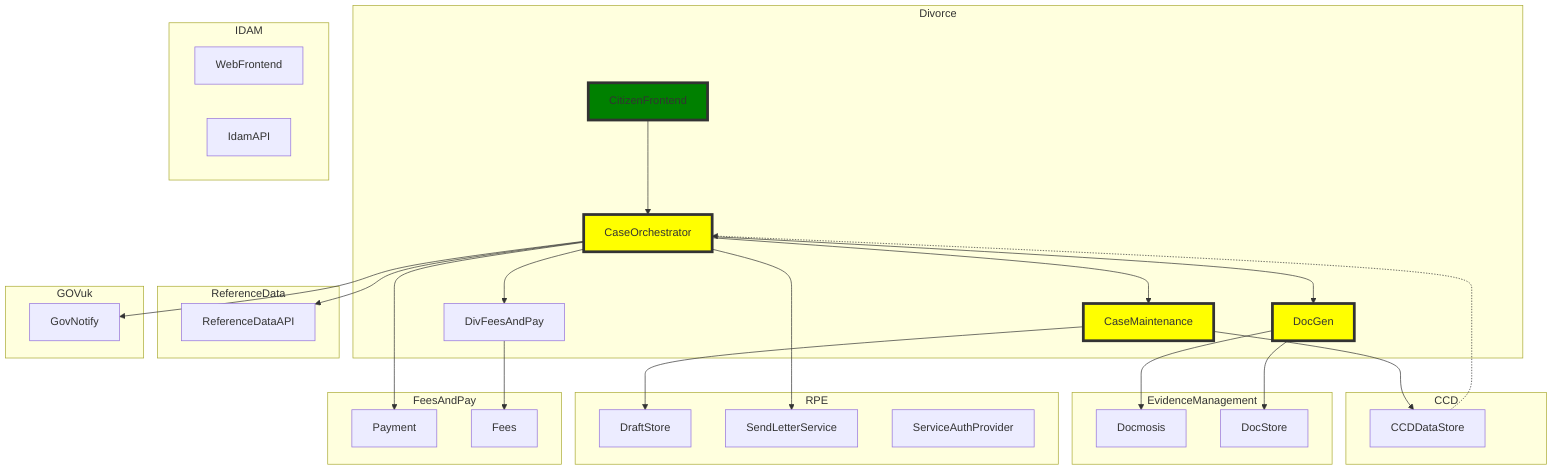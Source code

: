 graph TD

  subgraph Divorce
    CitizenFrontend
    class CitizenFrontend newService

    CaseOrchestrator
    class CaseOrchestrator forkedService
    CaseMaintenance
    class CaseMaintenance forkedService
    DocGen
    class DocGen forkedService

    DivFeesAndPay

    CitizenFrontend-->CaseOrchestrator

    CaseOrchestrator-->CaseMaintenance
    CaseOrchestrator-->DivFeesAndPay
    CaseOrchestrator-->DocGen
  end

  subgraph IDAM
    WebFrontend
    IdamAPI
  end

  subgraph CCD
    CCDDataStore
  end

  subgraph EvidenceManagement
    Docmosis
    DocStore
  end

  subgraph RPE
    DraftStore
    SendLetterService
    ServiceAuthProvider
  end

  subgraph FeesAndPay
    Payment
    Fees
  end

  subgraph ReferenceData
    ReferenceDataAPI
  end

  subgraph GOVuk
    GovNotify
  end

  DocGen-->Docmosis
  DocGen-->DocStore
  CaseMaintenance-->DraftStore
  CaseMaintenance-->CCDDataStore
  CCDDataStore-.->CaseOrchestrator
  CaseOrchestrator-->Payment
  CaseOrchestrator-->SendLetterService
  CaseOrchestrator-->ReferenceDataAPI
  CaseOrchestrator-->GovNotify
  DivFeesAndPay-->Fees

  classDef newService fill:green,stroke:#333,stroke-width:4px
  classDef forkedService fill:yellow,stroke:#333,stroke-width:4px
  classDef modifiedService fill:red,stroke:#333,stroke-width:4px